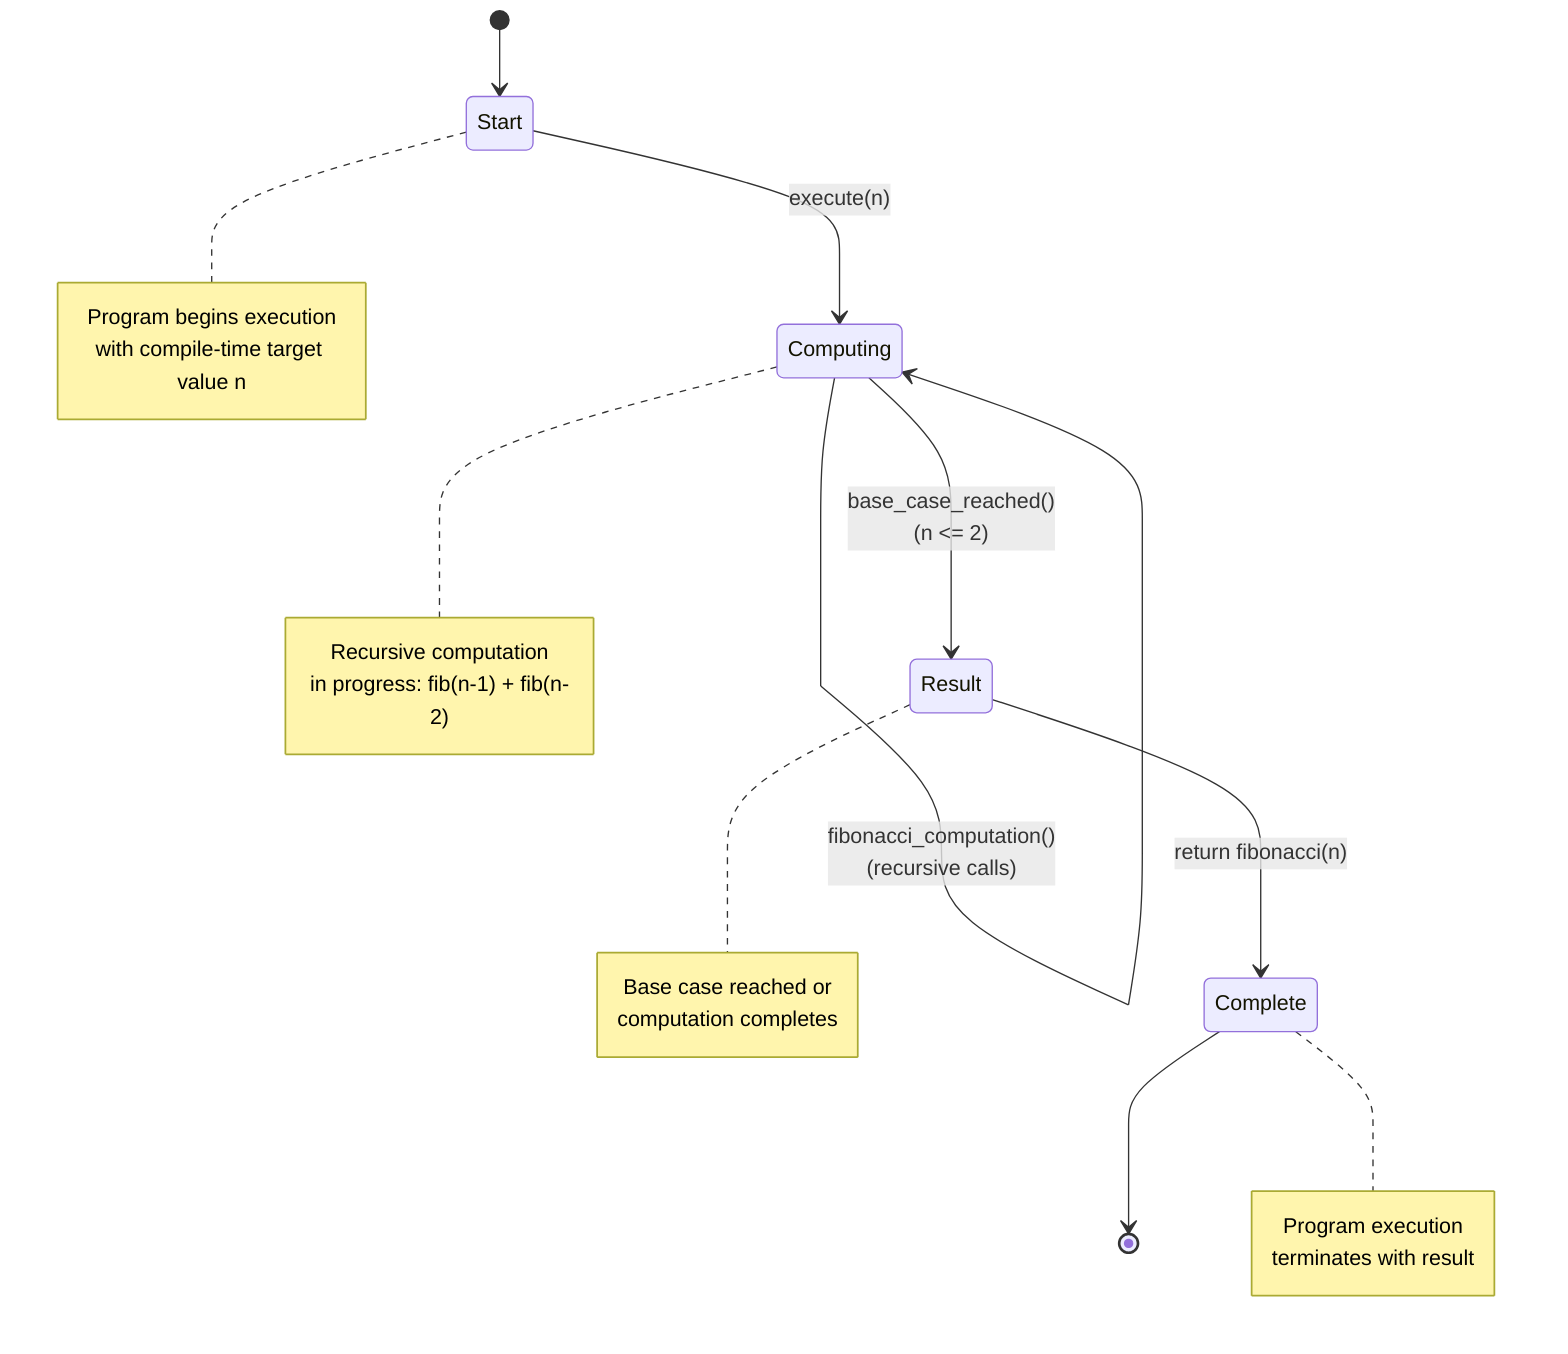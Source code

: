 stateDiagram-v2
    [*] --> Start
    Start --> Computing : execute(n)
    Computing --> Computing : fibonacci_computation()<br/>(recursive calls)
    Computing --> Result : base_case_reached()<br/>(n <= 2)
    Result --> Complete : return fibonacci(n)
    Complete --> [*]

    note right of Start
        Program begins execution
        with compile-time target value n
    end note

    note right of Computing
        Recursive computation
        in progress: fib(n-1) + fib(n-2)
    end note

    note right of Result
        Base case reached or
        computation completes
    end note

    note right of Complete
        Program execution
        terminates with result
    end note